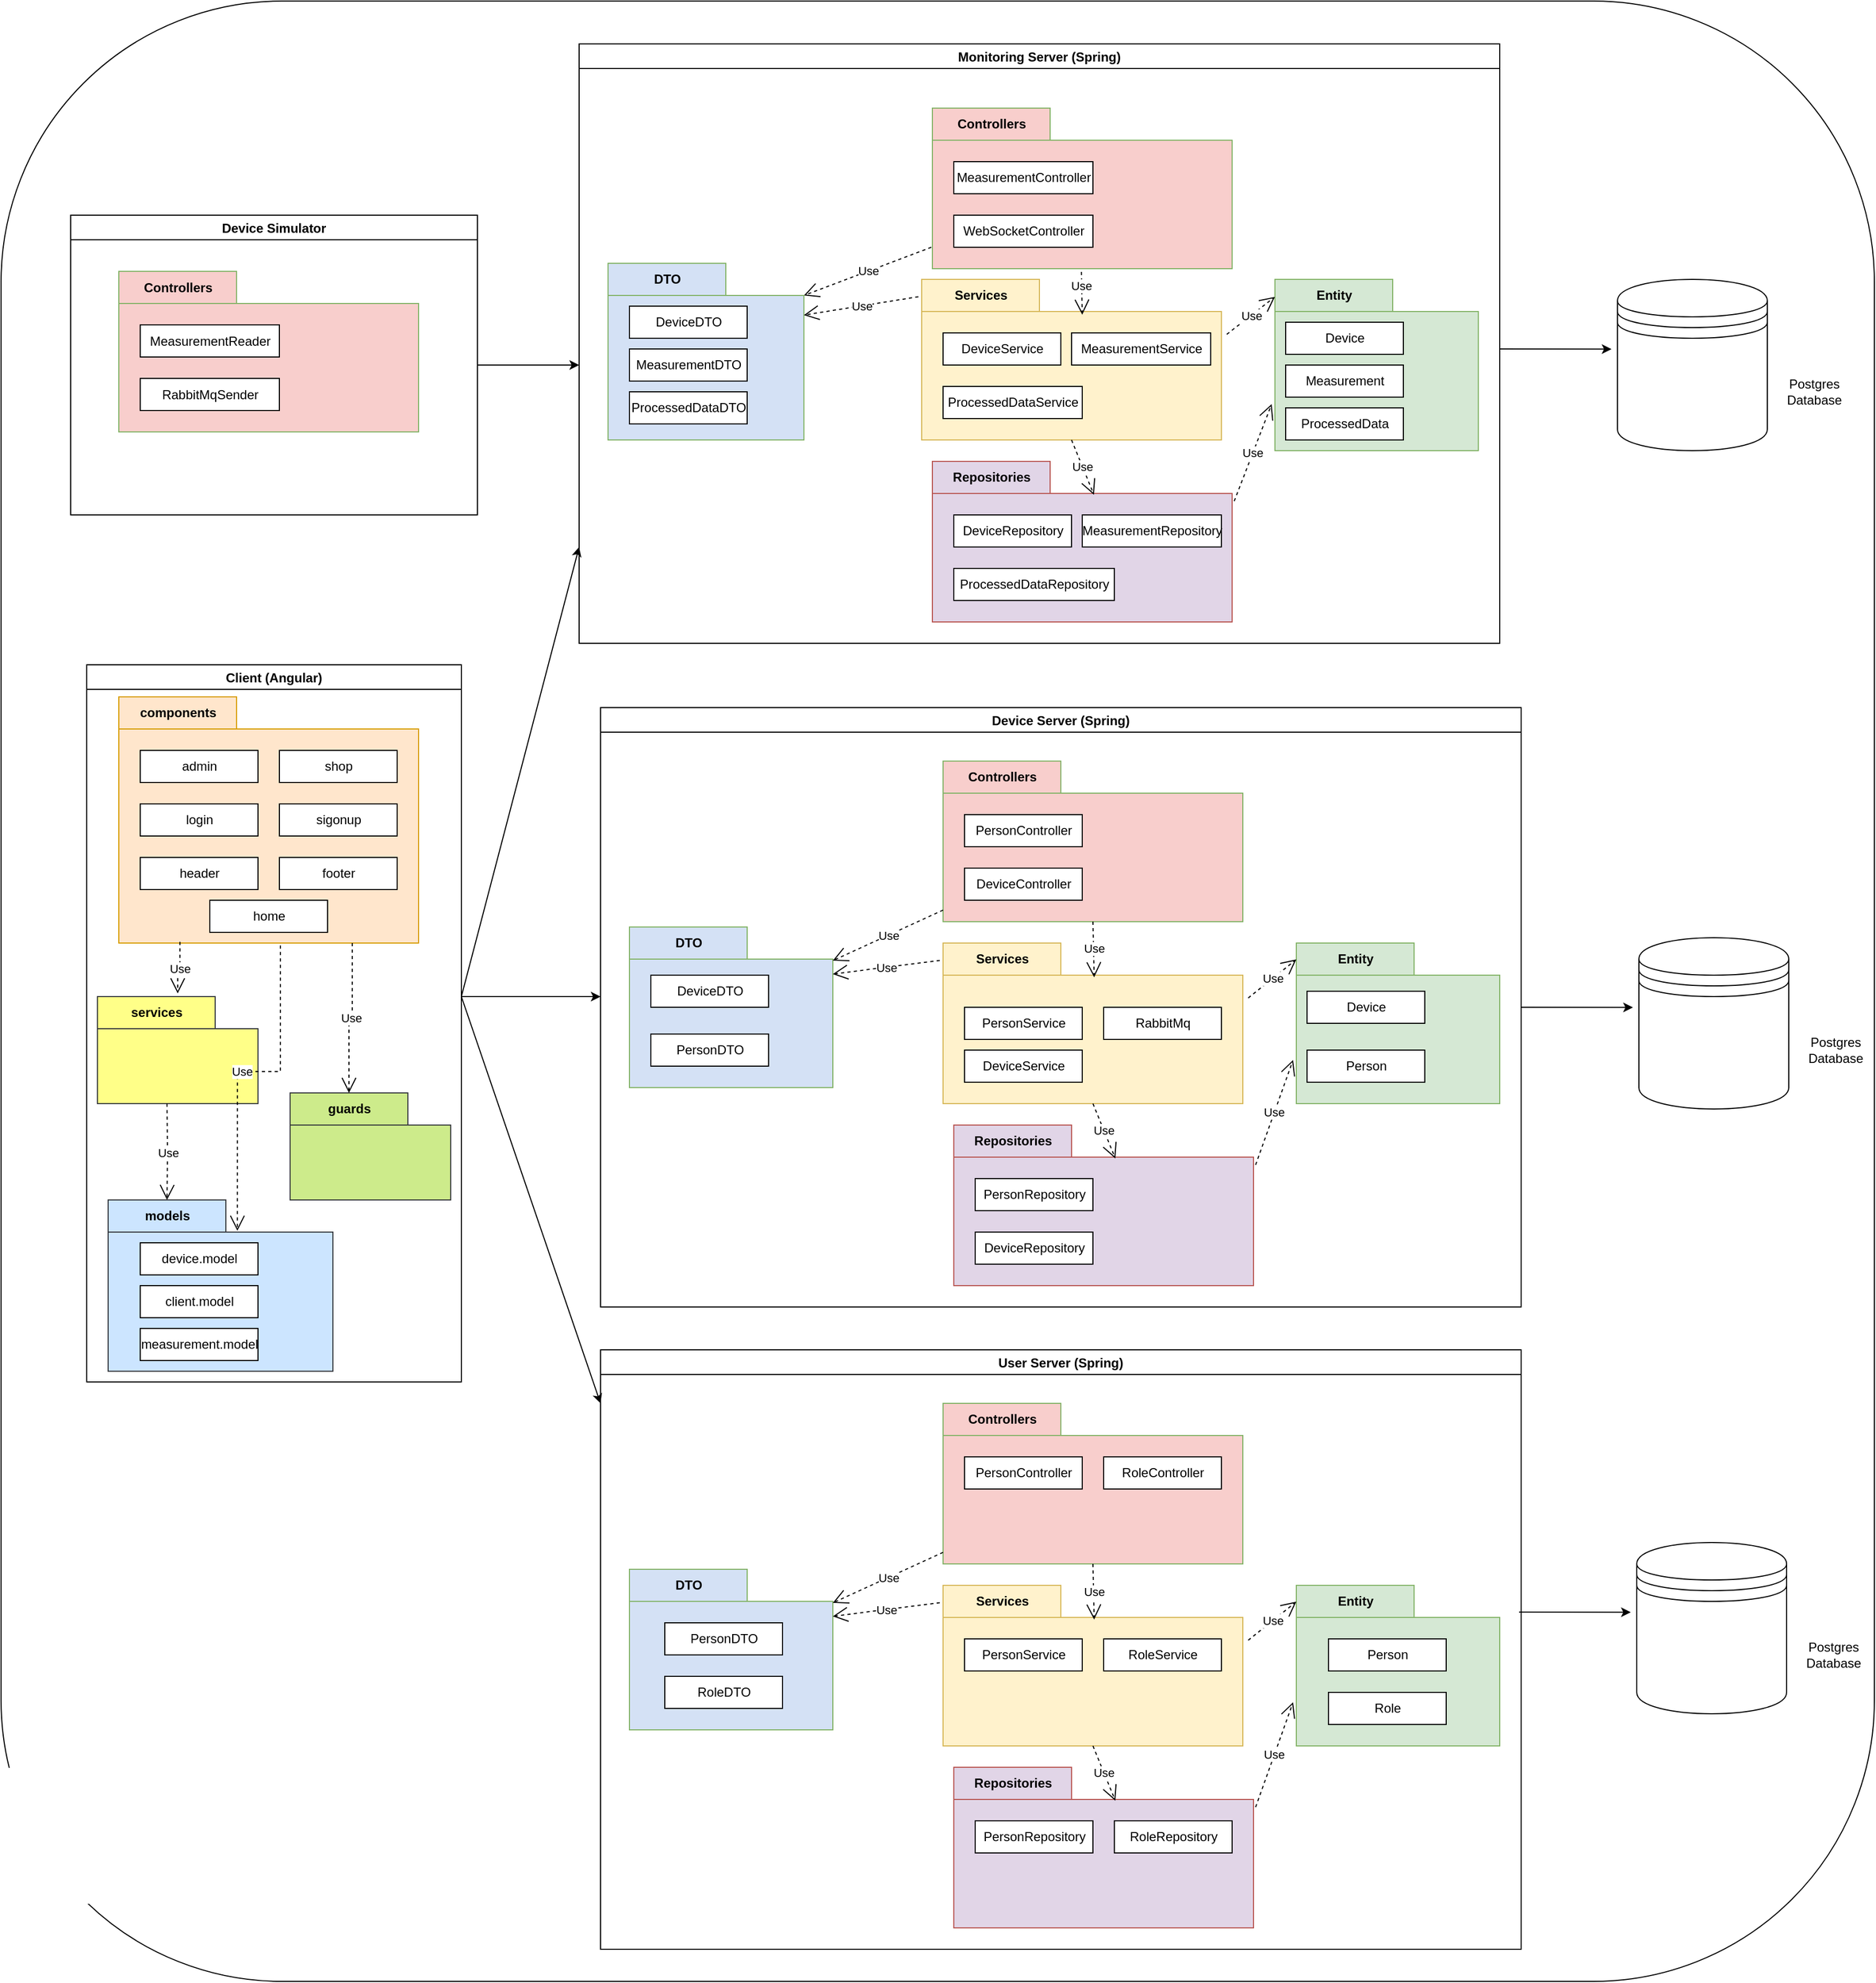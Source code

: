 <mxfile version="22.1.4" type="device">
  <diagram id="E__N-BH9ecoXmddeo5Jp" name="Page-1">
    <mxGraphModel dx="5962" dy="3231" grid="1" gridSize="10" guides="1" tooltips="1" connect="1" arrows="1" fold="1" page="1" pageScale="1" pageWidth="827" pageHeight="1169" math="0" shadow="0">
      <root>
        <mxCell id="0" />
        <mxCell id="1" parent="0" />
        <mxCell id="qmJwgndYi8M_5_mB3Hh6-49" value="" style="rounded=1;whiteSpace=wrap;html=1;" parent="1" vertex="1">
          <mxGeometry x="-1000" y="-600" width="1750" height="1850" as="geometry" />
        </mxCell>
        <mxCell id="qmJwgndYi8M_5_mB3Hh6-2" value="Controllers" style="shape=folder;fontStyle=1;tabWidth=110;tabHeight=30;tabPosition=left;html=1;boundedLbl=1;labelInHeader=1;container=1;collapsible=0;recursiveResize=0;fillColor=#F8CECC;strokeColor=#82b366;" parent="1" vertex="1">
          <mxGeometry x="-120" y="110" width="280" height="150" as="geometry" />
        </mxCell>
        <mxCell id="qmJwgndYi8M_5_mB3Hh6-5" value="DeviceController" style="html=1;" parent="qmJwgndYi8M_5_mB3Hh6-2" vertex="1">
          <mxGeometry x="20" y="100" width="110" height="30" as="geometry" />
        </mxCell>
        <mxCell id="fU17fORFHilWteA7Y_Jj-8" value="PersonController" style="html=1;" vertex="1" parent="qmJwgndYi8M_5_mB3Hh6-2">
          <mxGeometry x="20" y="50" width="110" height="30" as="geometry" />
        </mxCell>
        <mxCell id="qmJwgndYi8M_5_mB3Hh6-6" value="Services" style="shape=folder;fontStyle=1;tabWidth=110;tabHeight=30;tabPosition=left;html=1;boundedLbl=1;labelInHeader=1;container=1;collapsible=0;recursiveResize=0;fillColor=#fff2cc;strokeColor=#d6b656;" parent="1" vertex="1">
          <mxGeometry x="-120" y="280" width="280" height="150" as="geometry" />
        </mxCell>
        <mxCell id="qmJwgndYi8M_5_mB3Hh6-9" value="DeviceService" style="html=1;" parent="qmJwgndYi8M_5_mB3Hh6-6" vertex="1">
          <mxGeometry x="20" y="100" width="110" height="30" as="geometry" />
        </mxCell>
        <mxCell id="fU17fORFHilWteA7Y_Jj-5" value="PersonService" style="html=1;" vertex="1" parent="qmJwgndYi8M_5_mB3Hh6-6">
          <mxGeometry x="20" y="60" width="110" height="30" as="geometry" />
        </mxCell>
        <mxCell id="fU17fORFHilWteA7Y_Jj-6" value="RabbitMq" style="html=1;" vertex="1" parent="qmJwgndYi8M_5_mB3Hh6-6">
          <mxGeometry x="150" y="60" width="110" height="30" as="geometry" />
        </mxCell>
        <mxCell id="qmJwgndYi8M_5_mB3Hh6-10" value="Repositories" style="shape=folder;fontStyle=1;tabWidth=110;tabHeight=30;tabPosition=left;html=1;boundedLbl=1;labelInHeader=1;container=1;collapsible=0;recursiveResize=0;fillColor=#E1D5E7;strokeColor=#b85450;" parent="1" vertex="1">
          <mxGeometry x="-110" y="450" width="280" height="150" as="geometry" />
        </mxCell>
        <mxCell id="qmJwgndYi8M_5_mB3Hh6-13" value="DeviceRepository" style="html=1;" parent="qmJwgndYi8M_5_mB3Hh6-10" vertex="1">
          <mxGeometry x="20" y="100" width="110" height="30" as="geometry" />
        </mxCell>
        <mxCell id="fU17fORFHilWteA7Y_Jj-7" value="PersonRepository" style="html=1;" vertex="1" parent="qmJwgndYi8M_5_mB3Hh6-10">
          <mxGeometry x="20" y="50" width="110" height="30" as="geometry" />
        </mxCell>
        <mxCell id="qmJwgndYi8M_5_mB3Hh6-19" value="Device Server (Spring)" style="swimlane;" parent="1" vertex="1">
          <mxGeometry x="-440" y="60" width="860" height="560" as="geometry" />
        </mxCell>
        <mxCell id="qmJwgndYi8M_5_mB3Hh6-20" value="Client (Angular)" style="swimlane;" parent="1" vertex="1">
          <mxGeometry x="-920" y="20" width="350" height="670" as="geometry" />
        </mxCell>
        <mxCell id="qmJwgndYi8M_5_mB3Hh6-21" value="components" style="shape=folder;fontStyle=1;tabWidth=110;tabHeight=30;tabPosition=left;html=1;boundedLbl=1;labelInHeader=1;container=1;collapsible=0;recursiveResize=0;fillColor=#ffe6cc;strokeColor=#d79b00;" parent="qmJwgndYi8M_5_mB3Hh6-20" vertex="1">
          <mxGeometry x="30" y="30" width="280" height="230" as="geometry" />
        </mxCell>
        <mxCell id="qmJwgndYi8M_5_mB3Hh6-22" value="admin" style="html=1;" parent="qmJwgndYi8M_5_mB3Hh6-21" vertex="1">
          <mxGeometry width="110" height="30" relative="1" as="geometry">
            <mxPoint x="20" y="50" as="offset" />
          </mxGeometry>
        </mxCell>
        <mxCell id="qmJwgndYi8M_5_mB3Hh6-23" value="shop" style="html=1;" parent="qmJwgndYi8M_5_mB3Hh6-21" vertex="1">
          <mxGeometry x="150" y="50" width="110" height="30" as="geometry" />
        </mxCell>
        <mxCell id="qmJwgndYi8M_5_mB3Hh6-24" value="login" style="html=1;" parent="qmJwgndYi8M_5_mB3Hh6-21" vertex="1">
          <mxGeometry x="20" y="100" width="110" height="30" as="geometry" />
        </mxCell>
        <mxCell id="qmJwgndYi8M_5_mB3Hh6-25" value="sigonup" style="html=1;" parent="qmJwgndYi8M_5_mB3Hh6-21" vertex="1">
          <mxGeometry x="150" y="100" width="110" height="30" as="geometry" />
        </mxCell>
        <mxCell id="qmJwgndYi8M_5_mB3Hh6-27" value="header" style="html=1;" parent="qmJwgndYi8M_5_mB3Hh6-21" vertex="1">
          <mxGeometry x="20" y="150" width="110" height="30" as="geometry" />
        </mxCell>
        <mxCell id="mtcQ3Z34-ksl2B-FUgRh-1" value="footer" style="html=1;" parent="qmJwgndYi8M_5_mB3Hh6-21" vertex="1">
          <mxGeometry x="150" y="150" width="110" height="30" as="geometry" />
        </mxCell>
        <mxCell id="mtcQ3Z34-ksl2B-FUgRh-2" value="home" style="html=1;" parent="qmJwgndYi8M_5_mB3Hh6-21" vertex="1">
          <mxGeometry x="85" y="190" width="110" height="30" as="geometry" />
        </mxCell>
        <mxCell id="qmJwgndYi8M_5_mB3Hh6-33" value="services" style="shape=folder;fontStyle=1;tabWidth=110;tabHeight=30;tabPosition=left;html=1;boundedLbl=1;labelInHeader=1;container=1;collapsible=0;recursiveResize=0;fillColor=#ffff88;strokeColor=#36393d;" parent="qmJwgndYi8M_5_mB3Hh6-20" vertex="1">
          <mxGeometry x="10" y="310" width="150" height="100" as="geometry" />
        </mxCell>
        <mxCell id="qmJwgndYi8M_5_mB3Hh6-36" value="models" style="shape=folder;fontStyle=1;tabWidth=110;tabHeight=30;tabPosition=left;html=1;boundedLbl=1;labelInHeader=1;container=1;collapsible=0;recursiveResize=0;fillColor=#cce5ff;strokeColor=#36393d;" parent="qmJwgndYi8M_5_mB3Hh6-20" vertex="1">
          <mxGeometry x="20" y="500" width="210" height="160" as="geometry" />
        </mxCell>
        <mxCell id="qmJwgndYi8M_5_mB3Hh6-39" value="device.model" style="html=1;" parent="qmJwgndYi8M_5_mB3Hh6-36" vertex="1">
          <mxGeometry x="30" y="40" width="110" height="30" as="geometry" />
        </mxCell>
        <mxCell id="mtcQ3Z34-ksl2B-FUgRh-4" value="client.model" style="html=1;" parent="qmJwgndYi8M_5_mB3Hh6-36" vertex="1">
          <mxGeometry x="30" y="80" width="110" height="30" as="geometry" />
        </mxCell>
        <mxCell id="fU17fORFHilWteA7Y_Jj-19" value="measurement.model" style="html=1;" vertex="1" parent="qmJwgndYi8M_5_mB3Hh6-36">
          <mxGeometry x="30" y="120" width="110" height="30" as="geometry" />
        </mxCell>
        <mxCell id="qmJwgndYi8M_5_mB3Hh6-35" value="guards" style="shape=folder;fontStyle=1;tabWidth=110;tabHeight=30;tabPosition=left;html=1;boundedLbl=1;labelInHeader=1;container=1;collapsible=0;recursiveResize=0;fillColor=#cdeb8b;strokeColor=#36393d;" parent="qmJwgndYi8M_5_mB3Hh6-20" vertex="1">
          <mxGeometry x="190" y="400" width="150" height="100" as="geometry" />
        </mxCell>
        <mxCell id="qmJwgndYi8M_5_mB3Hh6-40" value="Use" style="endArrow=open;endSize=12;dashed=1;html=1;rounded=0;edgeStyle=orthogonalEdgeStyle;exitX=0.204;exitY=0.995;exitDx=0;exitDy=0;exitPerimeter=0;entryX=0.5;entryY=-0.03;entryDx=0;entryDy=0;entryPerimeter=0;" parent="qmJwgndYi8M_5_mB3Hh6-20" source="qmJwgndYi8M_5_mB3Hh6-21" target="qmJwgndYi8M_5_mB3Hh6-33" edge="1">
          <mxGeometry width="160" relative="1" as="geometry">
            <mxPoint x="-240" y="230" as="sourcePoint" />
            <mxPoint x="-238.88" y="298.95" as="targetPoint" />
          </mxGeometry>
        </mxCell>
        <mxCell id="qmJwgndYi8M_5_mB3Hh6-41" value="Use" style="endArrow=open;endSize=12;dashed=1;html=1;rounded=0;edgeStyle=orthogonalEdgeStyle;exitX=0.779;exitY=1;exitDx=0;exitDy=0;exitPerimeter=0;entryX=0;entryY=0;entryDx=55;entryDy=0;entryPerimeter=0;" parent="qmJwgndYi8M_5_mB3Hh6-20" source="qmJwgndYi8M_5_mB3Hh6-21" target="qmJwgndYi8M_5_mB3Hh6-35" edge="1">
          <mxGeometry width="160" relative="1" as="geometry">
            <mxPoint x="603" y="300" as="sourcePoint" />
            <mxPoint x="605" y="347" as="targetPoint" />
          </mxGeometry>
        </mxCell>
        <mxCell id="qmJwgndYi8M_5_mB3Hh6-42" value="Use" style="endArrow=open;endSize=12;dashed=1;html=1;rounded=0;edgeStyle=orthogonalEdgeStyle;exitX=0.539;exitY=1.01;exitDx=0;exitDy=0;exitPerimeter=0;entryX=0.575;entryY=0.18;entryDx=0;entryDy=0;entryPerimeter=0;" parent="qmJwgndYi8M_5_mB3Hh6-20" source="qmJwgndYi8M_5_mB3Hh6-21" target="qmJwgndYi8M_5_mB3Hh6-36" edge="1">
          <mxGeometry width="160" relative="1" as="geometry">
            <mxPoint x="603" y="300" as="sourcePoint" />
            <mxPoint x="605" y="347" as="targetPoint" />
          </mxGeometry>
        </mxCell>
        <mxCell id="qmJwgndYi8M_5_mB3Hh6-43" value="Use" style="endArrow=open;endSize=12;dashed=1;html=1;rounded=0;edgeStyle=orthogonalEdgeStyle;entryX=0;entryY=0;entryDx=55;entryDy=0;entryPerimeter=0;" parent="qmJwgndYi8M_5_mB3Hh6-20" target="qmJwgndYi8M_5_mB3Hh6-36" edge="1">
          <mxGeometry width="160" relative="1" as="geometry">
            <mxPoint x="75" y="410" as="sourcePoint" />
            <mxPoint x="755" y="440" as="targetPoint" />
          </mxGeometry>
        </mxCell>
        <mxCell id="qmJwgndYi8M_5_mB3Hh6-50" value="" style="shape=datastore;whiteSpace=wrap;html=1;" parent="1" vertex="1">
          <mxGeometry x="530" y="275" width="140" height="160" as="geometry" />
        </mxCell>
        <mxCell id="qmJwgndYi8M_5_mB3Hh6-52" value="Postgres Database" style="text;html=1;strokeColor=none;fillColor=none;align=center;verticalAlign=middle;whiteSpace=wrap;rounded=0;" parent="1" vertex="1">
          <mxGeometry x="684" y="365" width="60" height="30" as="geometry" />
        </mxCell>
        <mxCell id="7v2-3ToWIp6xk3LbTVgs-1" value="Use" style="endArrow=open;endSize=12;dashed=1;html=1;rounded=0;exitX=0.5;exitY=1;exitDx=0;exitDy=0;exitPerimeter=0;entryX=0.504;entryY=0.213;entryDx=0;entryDy=0;entryPerimeter=0;" parent="1" source="qmJwgndYi8M_5_mB3Hh6-2" target="qmJwgndYi8M_5_mB3Hh6-6" edge="1">
          <mxGeometry x="-0.015" width="160" relative="1" as="geometry">
            <mxPoint x="290" y="410" as="sourcePoint" />
            <mxPoint x="450" y="410" as="targetPoint" />
            <mxPoint as="offset" />
          </mxGeometry>
        </mxCell>
        <mxCell id="7v2-3ToWIp6xk3LbTVgs-2" value="Use" style="endArrow=open;endSize=12;dashed=1;html=1;rounded=0;exitX=0.5;exitY=1;exitDx=0;exitDy=0;exitPerimeter=0;entryX=0.539;entryY=0.208;entryDx=0;entryDy=0;entryPerimeter=0;" parent="1" source="qmJwgndYi8M_5_mB3Hh6-6" target="qmJwgndYi8M_5_mB3Hh6-10" edge="1">
          <mxGeometry width="160" relative="1" as="geometry">
            <mxPoint x="260" y="260" as="sourcePoint" />
            <mxPoint x="250" y="470" as="targetPoint" />
          </mxGeometry>
        </mxCell>
        <mxCell id="mtcQ3Z34-ksl2B-FUgRh-10" value="DTO" style="shape=folder;fontStyle=1;tabWidth=110;tabHeight=30;tabPosition=left;html=1;boundedLbl=1;labelInHeader=1;container=1;collapsible=0;recursiveResize=0;fillColor=#D4E1F5;strokeColor=#82b366;" parent="1" vertex="1">
          <mxGeometry x="-413" y="265" width="190" height="150" as="geometry" />
        </mxCell>
        <mxCell id="fU17fORFHilWteA7Y_Jj-3" value="DeviceDTO" style="html=1;" vertex="1" parent="mtcQ3Z34-ksl2B-FUgRh-10">
          <mxGeometry x="20" y="45" width="110" height="30" as="geometry" />
        </mxCell>
        <mxCell id="fU17fORFHilWteA7Y_Jj-4" value="PersonDTO" style="html=1;" vertex="1" parent="mtcQ3Z34-ksl2B-FUgRh-10">
          <mxGeometry x="20" y="100" width="110" height="30" as="geometry" />
        </mxCell>
        <mxCell id="mtcQ3Z34-ksl2B-FUgRh-14" value="Entity" style="shape=folder;fontStyle=1;tabWidth=110;tabHeight=30;tabPosition=left;html=1;boundedLbl=1;labelInHeader=1;container=1;collapsible=0;recursiveResize=0;fillColor=#d5e8d4;strokeColor=#82b366;" parent="1" vertex="1">
          <mxGeometry x="210" y="280" width="190" height="150" as="geometry" />
        </mxCell>
        <mxCell id="fU17fORFHilWteA7Y_Jj-1" value="Device" style="html=1;" vertex="1" parent="mtcQ3Z34-ksl2B-FUgRh-14">
          <mxGeometry x="10" y="45" width="110" height="30" as="geometry" />
        </mxCell>
        <mxCell id="fU17fORFHilWteA7Y_Jj-2" value="Person" style="html=1;" vertex="1" parent="mtcQ3Z34-ksl2B-FUgRh-14">
          <mxGeometry x="10" y="100" width="110" height="30" as="geometry" />
        </mxCell>
        <mxCell id="mtcQ3Z34-ksl2B-FUgRh-18" value="Use" style="endArrow=open;endSize=12;dashed=1;html=1;rounded=0;" parent="1" source="qmJwgndYi8M_5_mB3Hh6-2" target="mtcQ3Z34-ksl2B-FUgRh-10" edge="1">
          <mxGeometry x="0.001" width="160" relative="1" as="geometry">
            <mxPoint x="30" y="270" as="sourcePoint" />
            <mxPoint x="31" y="322" as="targetPoint" />
            <mxPoint as="offset" />
          </mxGeometry>
        </mxCell>
        <mxCell id="mtcQ3Z34-ksl2B-FUgRh-19" value="Use" style="endArrow=open;endSize=12;dashed=1;html=1;rounded=0;exitX=-0.011;exitY=0.108;exitDx=0;exitDy=0;exitPerimeter=0;entryX=1;entryY=0.293;entryDx=0;entryDy=0;entryPerimeter=0;" parent="1" source="qmJwgndYi8M_5_mB3Hh6-6" target="mtcQ3Z34-ksl2B-FUgRh-10" edge="1">
          <mxGeometry x="0.001" width="160" relative="1" as="geometry">
            <mxPoint x="-110" y="256" as="sourcePoint" />
            <mxPoint x="-220" y="304" as="targetPoint" />
            <mxPoint as="offset" />
          </mxGeometry>
        </mxCell>
        <mxCell id="mtcQ3Z34-ksl2B-FUgRh-20" value="Use" style="endArrow=open;endSize=12;dashed=1;html=1;rounded=0;entryX=0;entryY=0.102;entryDx=0;entryDy=0;entryPerimeter=0;exitX=1.018;exitY=0.342;exitDx=0;exitDy=0;exitPerimeter=0;" parent="1" source="qmJwgndYi8M_5_mB3Hh6-6" target="mtcQ3Z34-ksl2B-FUgRh-14" edge="1">
          <mxGeometry x="0.001" width="160" relative="1" as="geometry">
            <mxPoint x="30" y="270" as="sourcePoint" />
            <mxPoint x="31" y="322" as="targetPoint" />
            <mxPoint as="offset" />
          </mxGeometry>
        </mxCell>
        <mxCell id="mtcQ3Z34-ksl2B-FUgRh-21" value="Use" style="endArrow=open;endSize=12;dashed=1;html=1;rounded=0;entryX=-0.016;entryY=0.728;entryDx=0;entryDy=0;entryPerimeter=0;exitX=1.007;exitY=0.248;exitDx=0;exitDy=0;exitPerimeter=0;" parent="1" source="qmJwgndYi8M_5_mB3Hh6-10" target="mtcQ3Z34-ksl2B-FUgRh-14" edge="1">
          <mxGeometry x="0.001" width="160" relative="1" as="geometry">
            <mxPoint x="175" y="341" as="sourcePoint" />
            <mxPoint x="220" y="305" as="targetPoint" />
            <mxPoint as="offset" />
          </mxGeometry>
        </mxCell>
        <mxCell id="mtcQ3Z34-ksl2B-FUgRh-24" value="" style="endArrow=classic;html=1;rounded=0;" parent="1" edge="1">
          <mxGeometry width="50" height="50" relative="1" as="geometry">
            <mxPoint x="-570" y="330" as="sourcePoint" />
            <mxPoint x="-440" y="330" as="targetPoint" />
          </mxGeometry>
        </mxCell>
        <mxCell id="mtcQ3Z34-ksl2B-FUgRh-25" value="" style="endArrow=classic;html=1;rounded=0;exitX=1;exitY=0.5;exitDx=0;exitDy=0;entryX=-0.04;entryY=0.407;entryDx=0;entryDy=0;entryPerimeter=0;" parent="1" source="qmJwgndYi8M_5_mB3Hh6-19" target="qmJwgndYi8M_5_mB3Hh6-50" edge="1">
          <mxGeometry width="50" height="50" relative="1" as="geometry">
            <mxPoint x="-560" y="340" as="sourcePoint" />
            <mxPoint x="-430" y="340" as="targetPoint" />
          </mxGeometry>
        </mxCell>
        <mxCell id="1XwjLJNbIlt7NNyDq6bC-27" value="Services" style="shape=folder;fontStyle=1;tabWidth=110;tabHeight=30;tabPosition=left;html=1;boundedLbl=1;labelInHeader=1;container=1;collapsible=0;recursiveResize=0;fillColor=#fff2cc;strokeColor=#d6b656;" parent="1" vertex="1">
          <mxGeometry x="-140" y="-340" width="280" height="150" as="geometry" />
        </mxCell>
        <mxCell id="1XwjLJNbIlt7NNyDq6bC-28" value="DeviceService" style="html=1;" parent="1XwjLJNbIlt7NNyDq6bC-27" vertex="1">
          <mxGeometry width="110" height="30" relative="1" as="geometry">
            <mxPoint x="20" y="50" as="offset" />
          </mxGeometry>
        </mxCell>
        <mxCell id="1XwjLJNbIlt7NNyDq6bC-29" value="MeasurementService" style="html=1;" parent="1XwjLJNbIlt7NNyDq6bC-27" vertex="1">
          <mxGeometry x="140" y="50" width="130" height="30" as="geometry" />
        </mxCell>
        <mxCell id="1XwjLJNbIlt7NNyDq6bC-30" value="ProcessedDataService" style="html=1;" parent="1XwjLJNbIlt7NNyDq6bC-27" vertex="1">
          <mxGeometry x="20" y="100" width="130" height="30" as="geometry" />
        </mxCell>
        <mxCell id="1XwjLJNbIlt7NNyDq6bC-31" value="Repositories" style="shape=folder;fontStyle=1;tabWidth=110;tabHeight=30;tabPosition=left;html=1;boundedLbl=1;labelInHeader=1;container=1;collapsible=0;recursiveResize=0;fillColor=#E1D5E7;strokeColor=#b85450;" parent="1" vertex="1">
          <mxGeometry x="-130" y="-170" width="280" height="150" as="geometry" />
        </mxCell>
        <mxCell id="1XwjLJNbIlt7NNyDq6bC-32" value="DeviceRepository" style="html=1;" parent="1XwjLJNbIlt7NNyDq6bC-31" vertex="1">
          <mxGeometry width="110" height="30" relative="1" as="geometry">
            <mxPoint x="20" y="50" as="offset" />
          </mxGeometry>
        </mxCell>
        <mxCell id="1XwjLJNbIlt7NNyDq6bC-33" value="MeasurementRepository" style="html=1;" parent="1XwjLJNbIlt7NNyDq6bC-31" vertex="1">
          <mxGeometry x="140" y="50" width="130" height="30" as="geometry" />
        </mxCell>
        <mxCell id="1XwjLJNbIlt7NNyDq6bC-34" value="ProcessedDataRepository" style="html=1;" parent="1XwjLJNbIlt7NNyDq6bC-31" vertex="1">
          <mxGeometry x="20" y="100" width="150" height="30" as="geometry" />
        </mxCell>
        <mxCell id="1XwjLJNbIlt7NNyDq6bC-35" value="Monitoring Server (Spring)" style="swimlane;" parent="1" vertex="1">
          <mxGeometry x="-460" y="-560" width="860" height="560" as="geometry" />
        </mxCell>
        <mxCell id="fU17fORFHilWteA7Y_Jj-28" value="Use" style="endArrow=open;endSize=12;dashed=1;html=1;rounded=0;exitX=0.5;exitY=1;exitDx=0;exitDy=0;exitPerimeter=0;entryX=0.504;entryY=0.213;entryDx=0;entryDy=0;entryPerimeter=0;" edge="1" parent="1XwjLJNbIlt7NNyDq6bC-35">
          <mxGeometry x="-0.015" width="160" relative="1" as="geometry">
            <mxPoint x="469" y="201" as="sourcePoint" />
            <mxPoint x="470" y="253" as="targetPoint" />
            <mxPoint as="offset" />
          </mxGeometry>
        </mxCell>
        <mxCell id="fU17fORFHilWteA7Y_Jj-29" value="Use" style="endArrow=open;endSize=12;dashed=1;html=1;rounded=0;entryX=0;entryY=0;entryDx=183;entryDy=30;entryPerimeter=0;" edge="1" parent="1XwjLJNbIlt7NNyDq6bC-35" target="1XwjLJNbIlt7NNyDq6bC-38">
          <mxGeometry x="0.001" width="160" relative="1" as="geometry">
            <mxPoint x="329" y="190" as="sourcePoint" />
            <mxPoint x="226" y="237" as="targetPoint" />
            <mxPoint as="offset" />
          </mxGeometry>
        </mxCell>
        <mxCell id="1XwjLJNbIlt7NNyDq6bC-37" value="Use" style="endArrow=open;endSize=12;dashed=1;html=1;rounded=0;exitX=0.5;exitY=1;exitDx=0;exitDy=0;exitPerimeter=0;entryX=0.539;entryY=0.208;entryDx=0;entryDy=0;entryPerimeter=0;" parent="1" source="1XwjLJNbIlt7NNyDq6bC-27" target="1XwjLJNbIlt7NNyDq6bC-31" edge="1">
          <mxGeometry width="160" relative="1" as="geometry">
            <mxPoint x="240" y="-360" as="sourcePoint" />
            <mxPoint x="230" y="-150" as="targetPoint" />
          </mxGeometry>
        </mxCell>
        <mxCell id="1XwjLJNbIlt7NNyDq6bC-38" value="DTO" style="shape=folder;fontStyle=1;tabWidth=110;tabHeight=30;tabPosition=left;html=1;boundedLbl=1;labelInHeader=1;container=1;collapsible=0;recursiveResize=0;fillColor=#D4E1F5;strokeColor=#82b366;" parent="1" vertex="1">
          <mxGeometry x="-433" y="-355" width="183" height="165" as="geometry" />
        </mxCell>
        <mxCell id="fU17fORFHilWteA7Y_Jj-16" value="DeviceDTO" style="html=1;" vertex="1" parent="1XwjLJNbIlt7NNyDq6bC-38">
          <mxGeometry x="20" y="40" width="110" height="30" as="geometry" />
        </mxCell>
        <mxCell id="fU17fORFHilWteA7Y_Jj-17" value="MeasurementDTO" style="html=1;" vertex="1" parent="1XwjLJNbIlt7NNyDq6bC-38">
          <mxGeometry x="20" y="80" width="110" height="30" as="geometry" />
        </mxCell>
        <mxCell id="fU17fORFHilWteA7Y_Jj-18" value="ProcessedDataDTO" style="html=1;" vertex="1" parent="1XwjLJNbIlt7NNyDq6bC-38">
          <mxGeometry x="20" y="120" width="110" height="30" as="geometry" />
        </mxCell>
        <mxCell id="1XwjLJNbIlt7NNyDq6bC-39" value="Entity" style="shape=folder;fontStyle=1;tabWidth=110;tabHeight=30;tabPosition=left;html=1;boundedLbl=1;labelInHeader=1;container=1;collapsible=0;recursiveResize=0;fillColor=#d5e8d4;strokeColor=#82b366;" parent="1" vertex="1">
          <mxGeometry x="190" y="-340" width="190" height="160" as="geometry" />
        </mxCell>
        <mxCell id="fU17fORFHilWteA7Y_Jj-13" value="Device" style="html=1;" vertex="1" parent="1XwjLJNbIlt7NNyDq6bC-39">
          <mxGeometry x="10" y="40" width="110" height="30" as="geometry" />
        </mxCell>
        <mxCell id="fU17fORFHilWteA7Y_Jj-14" value="Measurement" style="html=1;" vertex="1" parent="1XwjLJNbIlt7NNyDq6bC-39">
          <mxGeometry x="10" y="80" width="110" height="30" as="geometry" />
        </mxCell>
        <mxCell id="fU17fORFHilWteA7Y_Jj-15" value="ProcessedData" style="html=1;" vertex="1" parent="1XwjLJNbIlt7NNyDq6bC-39">
          <mxGeometry x="10" y="120" width="110" height="30" as="geometry" />
        </mxCell>
        <mxCell id="1XwjLJNbIlt7NNyDq6bC-41" value="Use" style="endArrow=open;endSize=12;dashed=1;html=1;rounded=0;exitX=-0.011;exitY=0.108;exitDx=0;exitDy=0;exitPerimeter=0;entryX=1;entryY=0.293;entryDx=0;entryDy=0;entryPerimeter=0;" parent="1" source="1XwjLJNbIlt7NNyDq6bC-27" target="1XwjLJNbIlt7NNyDq6bC-38" edge="1">
          <mxGeometry x="0.001" width="160" relative="1" as="geometry">
            <mxPoint x="-130" y="-364" as="sourcePoint" />
            <mxPoint x="-240" y="-316" as="targetPoint" />
            <mxPoint as="offset" />
          </mxGeometry>
        </mxCell>
        <mxCell id="1XwjLJNbIlt7NNyDq6bC-42" value="Use" style="endArrow=open;endSize=12;dashed=1;html=1;rounded=0;entryX=0;entryY=0.102;entryDx=0;entryDy=0;entryPerimeter=0;exitX=1.018;exitY=0.342;exitDx=0;exitDy=0;exitPerimeter=0;" parent="1" source="1XwjLJNbIlt7NNyDq6bC-27" target="1XwjLJNbIlt7NNyDq6bC-39" edge="1">
          <mxGeometry x="0.001" width="160" relative="1" as="geometry">
            <mxPoint x="10" y="-350" as="sourcePoint" />
            <mxPoint x="11" y="-298" as="targetPoint" />
            <mxPoint as="offset" />
          </mxGeometry>
        </mxCell>
        <mxCell id="1XwjLJNbIlt7NNyDq6bC-43" value="Use" style="endArrow=open;endSize=12;dashed=1;html=1;rounded=0;entryX=-0.016;entryY=0.728;entryDx=0;entryDy=0;entryPerimeter=0;exitX=1.007;exitY=0.248;exitDx=0;exitDy=0;exitPerimeter=0;" parent="1" source="1XwjLJNbIlt7NNyDq6bC-31" target="1XwjLJNbIlt7NNyDq6bC-39" edge="1">
          <mxGeometry x="0.001" width="160" relative="1" as="geometry">
            <mxPoint x="155" y="-279" as="sourcePoint" />
            <mxPoint x="200" y="-315" as="targetPoint" />
            <mxPoint as="offset" />
          </mxGeometry>
        </mxCell>
        <mxCell id="1XwjLJNbIlt7NNyDq6bC-44" value="Controllers" style="shape=folder;fontStyle=1;tabWidth=110;tabHeight=30;tabPosition=left;html=1;boundedLbl=1;labelInHeader=1;container=1;collapsible=0;recursiveResize=0;fillColor=#F8CECC;strokeColor=#82b366;" parent="1" vertex="1">
          <mxGeometry x="-120" y="710" width="280" height="150" as="geometry" />
        </mxCell>
        <mxCell id="1XwjLJNbIlt7NNyDq6bC-45" value="RoleController" style="html=1;" parent="1XwjLJNbIlt7NNyDq6bC-44" vertex="1">
          <mxGeometry width="110" height="30" relative="1" as="geometry">
            <mxPoint x="150" y="50" as="offset" />
          </mxGeometry>
        </mxCell>
        <mxCell id="1XwjLJNbIlt7NNyDq6bC-46" value="PersonController" style="html=1;" parent="1XwjLJNbIlt7NNyDq6bC-44" vertex="1">
          <mxGeometry x="20" y="50" width="110" height="30" as="geometry" />
        </mxCell>
        <mxCell id="1XwjLJNbIlt7NNyDq6bC-48" value="Services" style="shape=folder;fontStyle=1;tabWidth=110;tabHeight=30;tabPosition=left;html=1;boundedLbl=1;labelInHeader=1;container=1;collapsible=0;recursiveResize=0;fillColor=#fff2cc;strokeColor=#d6b656;" parent="1" vertex="1">
          <mxGeometry x="-120" y="880" width="280" height="150" as="geometry" />
        </mxCell>
        <mxCell id="1XwjLJNbIlt7NNyDq6bC-49" value="PersonService" style="html=1;" parent="1XwjLJNbIlt7NNyDq6bC-48" vertex="1">
          <mxGeometry width="110" height="30" relative="1" as="geometry">
            <mxPoint x="20" y="50" as="offset" />
          </mxGeometry>
        </mxCell>
        <mxCell id="1XwjLJNbIlt7NNyDq6bC-50" value="RoleService" style="html=1;" parent="1XwjLJNbIlt7NNyDq6bC-48" vertex="1">
          <mxGeometry x="150" y="50" width="110" height="30" as="geometry" />
        </mxCell>
        <mxCell id="1XwjLJNbIlt7NNyDq6bC-52" value="Repositories" style="shape=folder;fontStyle=1;tabWidth=110;tabHeight=30;tabPosition=left;html=1;boundedLbl=1;labelInHeader=1;container=1;collapsible=0;recursiveResize=0;fillColor=#E1D5E7;strokeColor=#b85450;" parent="1" vertex="1">
          <mxGeometry x="-110" y="1050" width="280" height="150" as="geometry" />
        </mxCell>
        <mxCell id="1XwjLJNbIlt7NNyDq6bC-53" value="PersonRepository" style="html=1;" parent="1XwjLJNbIlt7NNyDq6bC-52" vertex="1">
          <mxGeometry width="110" height="30" relative="1" as="geometry">
            <mxPoint x="20" y="50" as="offset" />
          </mxGeometry>
        </mxCell>
        <mxCell id="1XwjLJNbIlt7NNyDq6bC-54" value="RoleRepository" style="html=1;" parent="1XwjLJNbIlt7NNyDq6bC-52" vertex="1">
          <mxGeometry x="150" y="50" width="110" height="30" as="geometry" />
        </mxCell>
        <mxCell id="1XwjLJNbIlt7NNyDq6bC-56" value="User Server (Spring)" style="swimlane;" parent="1" vertex="1">
          <mxGeometry x="-440" y="660" width="860" height="560" as="geometry" />
        </mxCell>
        <mxCell id="1XwjLJNbIlt7NNyDq6bC-57" value="Use" style="endArrow=open;endSize=12;dashed=1;html=1;rounded=0;exitX=0.5;exitY=1;exitDx=0;exitDy=0;exitPerimeter=0;entryX=0.504;entryY=0.213;entryDx=0;entryDy=0;entryPerimeter=0;" parent="1" source="1XwjLJNbIlt7NNyDq6bC-44" target="1XwjLJNbIlt7NNyDq6bC-48" edge="1">
          <mxGeometry x="0.001" width="160" relative="1" as="geometry">
            <mxPoint x="290" y="1010" as="sourcePoint" />
            <mxPoint x="450" y="1010" as="targetPoint" />
            <mxPoint as="offset" />
          </mxGeometry>
        </mxCell>
        <mxCell id="1XwjLJNbIlt7NNyDq6bC-58" value="Use" style="endArrow=open;endSize=12;dashed=1;html=1;rounded=0;exitX=0.5;exitY=1;exitDx=0;exitDy=0;exitPerimeter=0;entryX=0.539;entryY=0.208;entryDx=0;entryDy=0;entryPerimeter=0;" parent="1" source="1XwjLJNbIlt7NNyDq6bC-48" target="1XwjLJNbIlt7NNyDq6bC-52" edge="1">
          <mxGeometry width="160" relative="1" as="geometry">
            <mxPoint x="260" y="860" as="sourcePoint" />
            <mxPoint x="250" y="1070" as="targetPoint" />
          </mxGeometry>
        </mxCell>
        <mxCell id="1XwjLJNbIlt7NNyDq6bC-59" value="DTO" style="shape=folder;fontStyle=1;tabWidth=110;tabHeight=30;tabPosition=left;html=1;boundedLbl=1;labelInHeader=1;container=1;collapsible=0;recursiveResize=0;fillColor=#D4E1F5;strokeColor=#82b366;" parent="1" vertex="1">
          <mxGeometry x="-413" y="865" width="190" height="150" as="geometry" />
        </mxCell>
        <mxCell id="fU17fORFHilWteA7Y_Jj-11" value="PersonDTO" style="html=1;" vertex="1" parent="1XwjLJNbIlt7NNyDq6bC-59">
          <mxGeometry x="33" y="50" width="110" height="30" as="geometry" />
        </mxCell>
        <mxCell id="fU17fORFHilWteA7Y_Jj-12" value="RoleDTO" style="html=1;" vertex="1" parent="1XwjLJNbIlt7NNyDq6bC-59">
          <mxGeometry x="33" y="100" width="110" height="30" as="geometry" />
        </mxCell>
        <mxCell id="1XwjLJNbIlt7NNyDq6bC-60" value="Entity" style="shape=folder;fontStyle=1;tabWidth=110;tabHeight=30;tabPosition=left;html=1;boundedLbl=1;labelInHeader=1;container=1;collapsible=0;recursiveResize=0;fillColor=#d5e8d4;strokeColor=#82b366;" parent="1" vertex="1">
          <mxGeometry x="210" y="880" width="190" height="150" as="geometry" />
        </mxCell>
        <mxCell id="fU17fORFHilWteA7Y_Jj-9" value="Person" style="html=1;" vertex="1" parent="1XwjLJNbIlt7NNyDq6bC-60">
          <mxGeometry x="30" y="50" width="110" height="30" as="geometry" />
        </mxCell>
        <mxCell id="fU17fORFHilWteA7Y_Jj-10" value="Role" style="html=1;" vertex="1" parent="1XwjLJNbIlt7NNyDq6bC-60">
          <mxGeometry x="30" y="100" width="110" height="30" as="geometry" />
        </mxCell>
        <mxCell id="1XwjLJNbIlt7NNyDq6bC-61" value="Use" style="endArrow=open;endSize=12;dashed=1;html=1;rounded=0;" parent="1" source="1XwjLJNbIlt7NNyDq6bC-44" target="1XwjLJNbIlt7NNyDq6bC-59" edge="1">
          <mxGeometry x="0.001" width="160" relative="1" as="geometry">
            <mxPoint x="30" y="870" as="sourcePoint" />
            <mxPoint x="31" y="922" as="targetPoint" />
            <mxPoint as="offset" />
          </mxGeometry>
        </mxCell>
        <mxCell id="1XwjLJNbIlt7NNyDq6bC-62" value="Use" style="endArrow=open;endSize=12;dashed=1;html=1;rounded=0;exitX=-0.011;exitY=0.108;exitDx=0;exitDy=0;exitPerimeter=0;entryX=1;entryY=0.293;entryDx=0;entryDy=0;entryPerimeter=0;" parent="1" source="1XwjLJNbIlt7NNyDq6bC-48" target="1XwjLJNbIlt7NNyDq6bC-59" edge="1">
          <mxGeometry x="0.001" width="160" relative="1" as="geometry">
            <mxPoint x="-110" y="856" as="sourcePoint" />
            <mxPoint x="-220" y="904" as="targetPoint" />
            <mxPoint as="offset" />
          </mxGeometry>
        </mxCell>
        <mxCell id="1XwjLJNbIlt7NNyDq6bC-63" value="Use" style="endArrow=open;endSize=12;dashed=1;html=1;rounded=0;entryX=0;entryY=0.102;entryDx=0;entryDy=0;entryPerimeter=0;exitX=1.018;exitY=0.342;exitDx=0;exitDy=0;exitPerimeter=0;" parent="1" source="1XwjLJNbIlt7NNyDq6bC-48" target="1XwjLJNbIlt7NNyDq6bC-60" edge="1">
          <mxGeometry x="0.001" width="160" relative="1" as="geometry">
            <mxPoint x="30" y="870" as="sourcePoint" />
            <mxPoint x="31" y="922" as="targetPoint" />
            <mxPoint as="offset" />
          </mxGeometry>
        </mxCell>
        <mxCell id="1XwjLJNbIlt7NNyDq6bC-64" value="Use" style="endArrow=open;endSize=12;dashed=1;html=1;rounded=0;entryX=-0.016;entryY=0.728;entryDx=0;entryDy=0;entryPerimeter=0;exitX=1.007;exitY=0.248;exitDx=0;exitDy=0;exitPerimeter=0;" parent="1" source="1XwjLJNbIlt7NNyDq6bC-52" target="1XwjLJNbIlt7NNyDq6bC-60" edge="1">
          <mxGeometry x="0.001" width="160" relative="1" as="geometry">
            <mxPoint x="175" y="941" as="sourcePoint" />
            <mxPoint x="220" y="905" as="targetPoint" />
            <mxPoint as="offset" />
          </mxGeometry>
        </mxCell>
        <mxCell id="1XwjLJNbIlt7NNyDq6bC-65" value="" style="shape=datastore;whiteSpace=wrap;html=1;" parent="1" vertex="1">
          <mxGeometry x="510" y="-340" width="140" height="160" as="geometry" />
        </mxCell>
        <mxCell id="1XwjLJNbIlt7NNyDq6bC-66" value="Postgres Database" style="text;html=1;strokeColor=none;fillColor=none;align=center;verticalAlign=middle;whiteSpace=wrap;rounded=0;" parent="1" vertex="1">
          <mxGeometry x="664" y="-250" width="60" height="30" as="geometry" />
        </mxCell>
        <mxCell id="1XwjLJNbIlt7NNyDq6bC-67" value="" style="endArrow=classic;html=1;rounded=0;exitX=1;exitY=0.5;exitDx=0;exitDy=0;entryX=-0.04;entryY=0.407;entryDx=0;entryDy=0;entryPerimeter=0;" parent="1" target="1XwjLJNbIlt7NNyDq6bC-65" edge="1">
          <mxGeometry width="50" height="50" relative="1" as="geometry">
            <mxPoint x="400" y="-275" as="sourcePoint" />
            <mxPoint x="-450" y="-275" as="targetPoint" />
          </mxGeometry>
        </mxCell>
        <mxCell id="1XwjLJNbIlt7NNyDq6bC-68" value="" style="shape=datastore;whiteSpace=wrap;html=1;" parent="1" vertex="1">
          <mxGeometry x="528" y="840" width="140" height="160" as="geometry" />
        </mxCell>
        <mxCell id="1XwjLJNbIlt7NNyDq6bC-69" value="Postgres Database" style="text;html=1;strokeColor=none;fillColor=none;align=center;verticalAlign=middle;whiteSpace=wrap;rounded=0;" parent="1" vertex="1">
          <mxGeometry x="682" y="930" width="60" height="30" as="geometry" />
        </mxCell>
        <mxCell id="1XwjLJNbIlt7NNyDq6bC-70" value="" style="endArrow=classic;html=1;rounded=0;exitX=1;exitY=0.5;exitDx=0;exitDy=0;entryX=-0.04;entryY=0.407;entryDx=0;entryDy=0;entryPerimeter=0;" parent="1" target="1XwjLJNbIlt7NNyDq6bC-68" edge="1">
          <mxGeometry width="50" height="50" relative="1" as="geometry">
            <mxPoint x="418" y="905" as="sourcePoint" />
            <mxPoint x="-432" y="905" as="targetPoint" />
          </mxGeometry>
        </mxCell>
        <mxCell id="1XwjLJNbIlt7NNyDq6bC-72" value="" style="endArrow=classic;html=1;rounded=0;" parent="1" edge="1">
          <mxGeometry width="50" height="50" relative="1" as="geometry">
            <mxPoint x="-570" y="330" as="sourcePoint" />
            <mxPoint x="-460" y="-90" as="targetPoint" />
          </mxGeometry>
        </mxCell>
        <mxCell id="1XwjLJNbIlt7NNyDq6bC-73" value="" style="endArrow=classic;html=1;rounded=0;" parent="1" edge="1">
          <mxGeometry width="50" height="50" relative="1" as="geometry">
            <mxPoint x="-570" y="330" as="sourcePoint" />
            <mxPoint x="-440" y="710" as="targetPoint" />
          </mxGeometry>
        </mxCell>
        <mxCell id="fU17fORFHilWteA7Y_Jj-23" value="Device Simulator" style="swimlane;" vertex="1" parent="1">
          <mxGeometry x="-935" y="-400" width="380" height="280" as="geometry" />
        </mxCell>
        <mxCell id="1XwjLJNbIlt7NNyDq6bC-23" value="Controllers" style="shape=folder;fontStyle=1;tabWidth=110;tabHeight=30;tabPosition=left;html=1;boundedLbl=1;labelInHeader=1;container=1;collapsible=0;recursiveResize=0;fillColor=#F8CECC;strokeColor=#82b366;" parent="fU17fORFHilWteA7Y_Jj-23" vertex="1">
          <mxGeometry x="45" y="52.5" width="280" height="150" as="geometry" />
        </mxCell>
        <mxCell id="1XwjLJNbIlt7NNyDq6bC-25" value="MeasurementReader" style="html=1;" parent="1XwjLJNbIlt7NNyDq6bC-23" vertex="1">
          <mxGeometry x="20" y="50" width="130" height="30" as="geometry" />
        </mxCell>
        <mxCell id="1XwjLJNbIlt7NNyDq6bC-26" value="RabbitMqSender" style="html=1;" parent="1XwjLJNbIlt7NNyDq6bC-23" vertex="1">
          <mxGeometry x="20" y="100" width="130" height="30" as="geometry" />
        </mxCell>
        <mxCell id="fU17fORFHilWteA7Y_Jj-24" value="" style="endArrow=classic;html=1;rounded=0;exitX=1;exitY=0.5;exitDx=0;exitDy=0;" edge="1" parent="1" source="fU17fORFHilWteA7Y_Jj-23">
          <mxGeometry width="50" height="50" relative="1" as="geometry">
            <mxPoint x="-560" y="340" as="sourcePoint" />
            <mxPoint x="-460" y="-260" as="targetPoint" />
          </mxGeometry>
        </mxCell>
        <mxCell id="fU17fORFHilWteA7Y_Jj-25" value="Controllers" style="shape=folder;fontStyle=1;tabWidth=110;tabHeight=30;tabPosition=left;html=1;boundedLbl=1;labelInHeader=1;container=1;collapsible=0;recursiveResize=0;fillColor=#F8CECC;strokeColor=#82b366;" vertex="1" parent="1">
          <mxGeometry x="-130" y="-500" width="280" height="150" as="geometry" />
        </mxCell>
        <mxCell id="fU17fORFHilWteA7Y_Jj-26" value="MeasurementController" style="html=1;" vertex="1" parent="fU17fORFHilWteA7Y_Jj-25">
          <mxGeometry x="20" y="50" width="130" height="30" as="geometry" />
        </mxCell>
        <mxCell id="fU17fORFHilWteA7Y_Jj-27" value="WebSocketController" style="html=1;" vertex="1" parent="fU17fORFHilWteA7Y_Jj-25">
          <mxGeometry x="20" y="100" width="130" height="30" as="geometry" />
        </mxCell>
      </root>
    </mxGraphModel>
  </diagram>
</mxfile>
